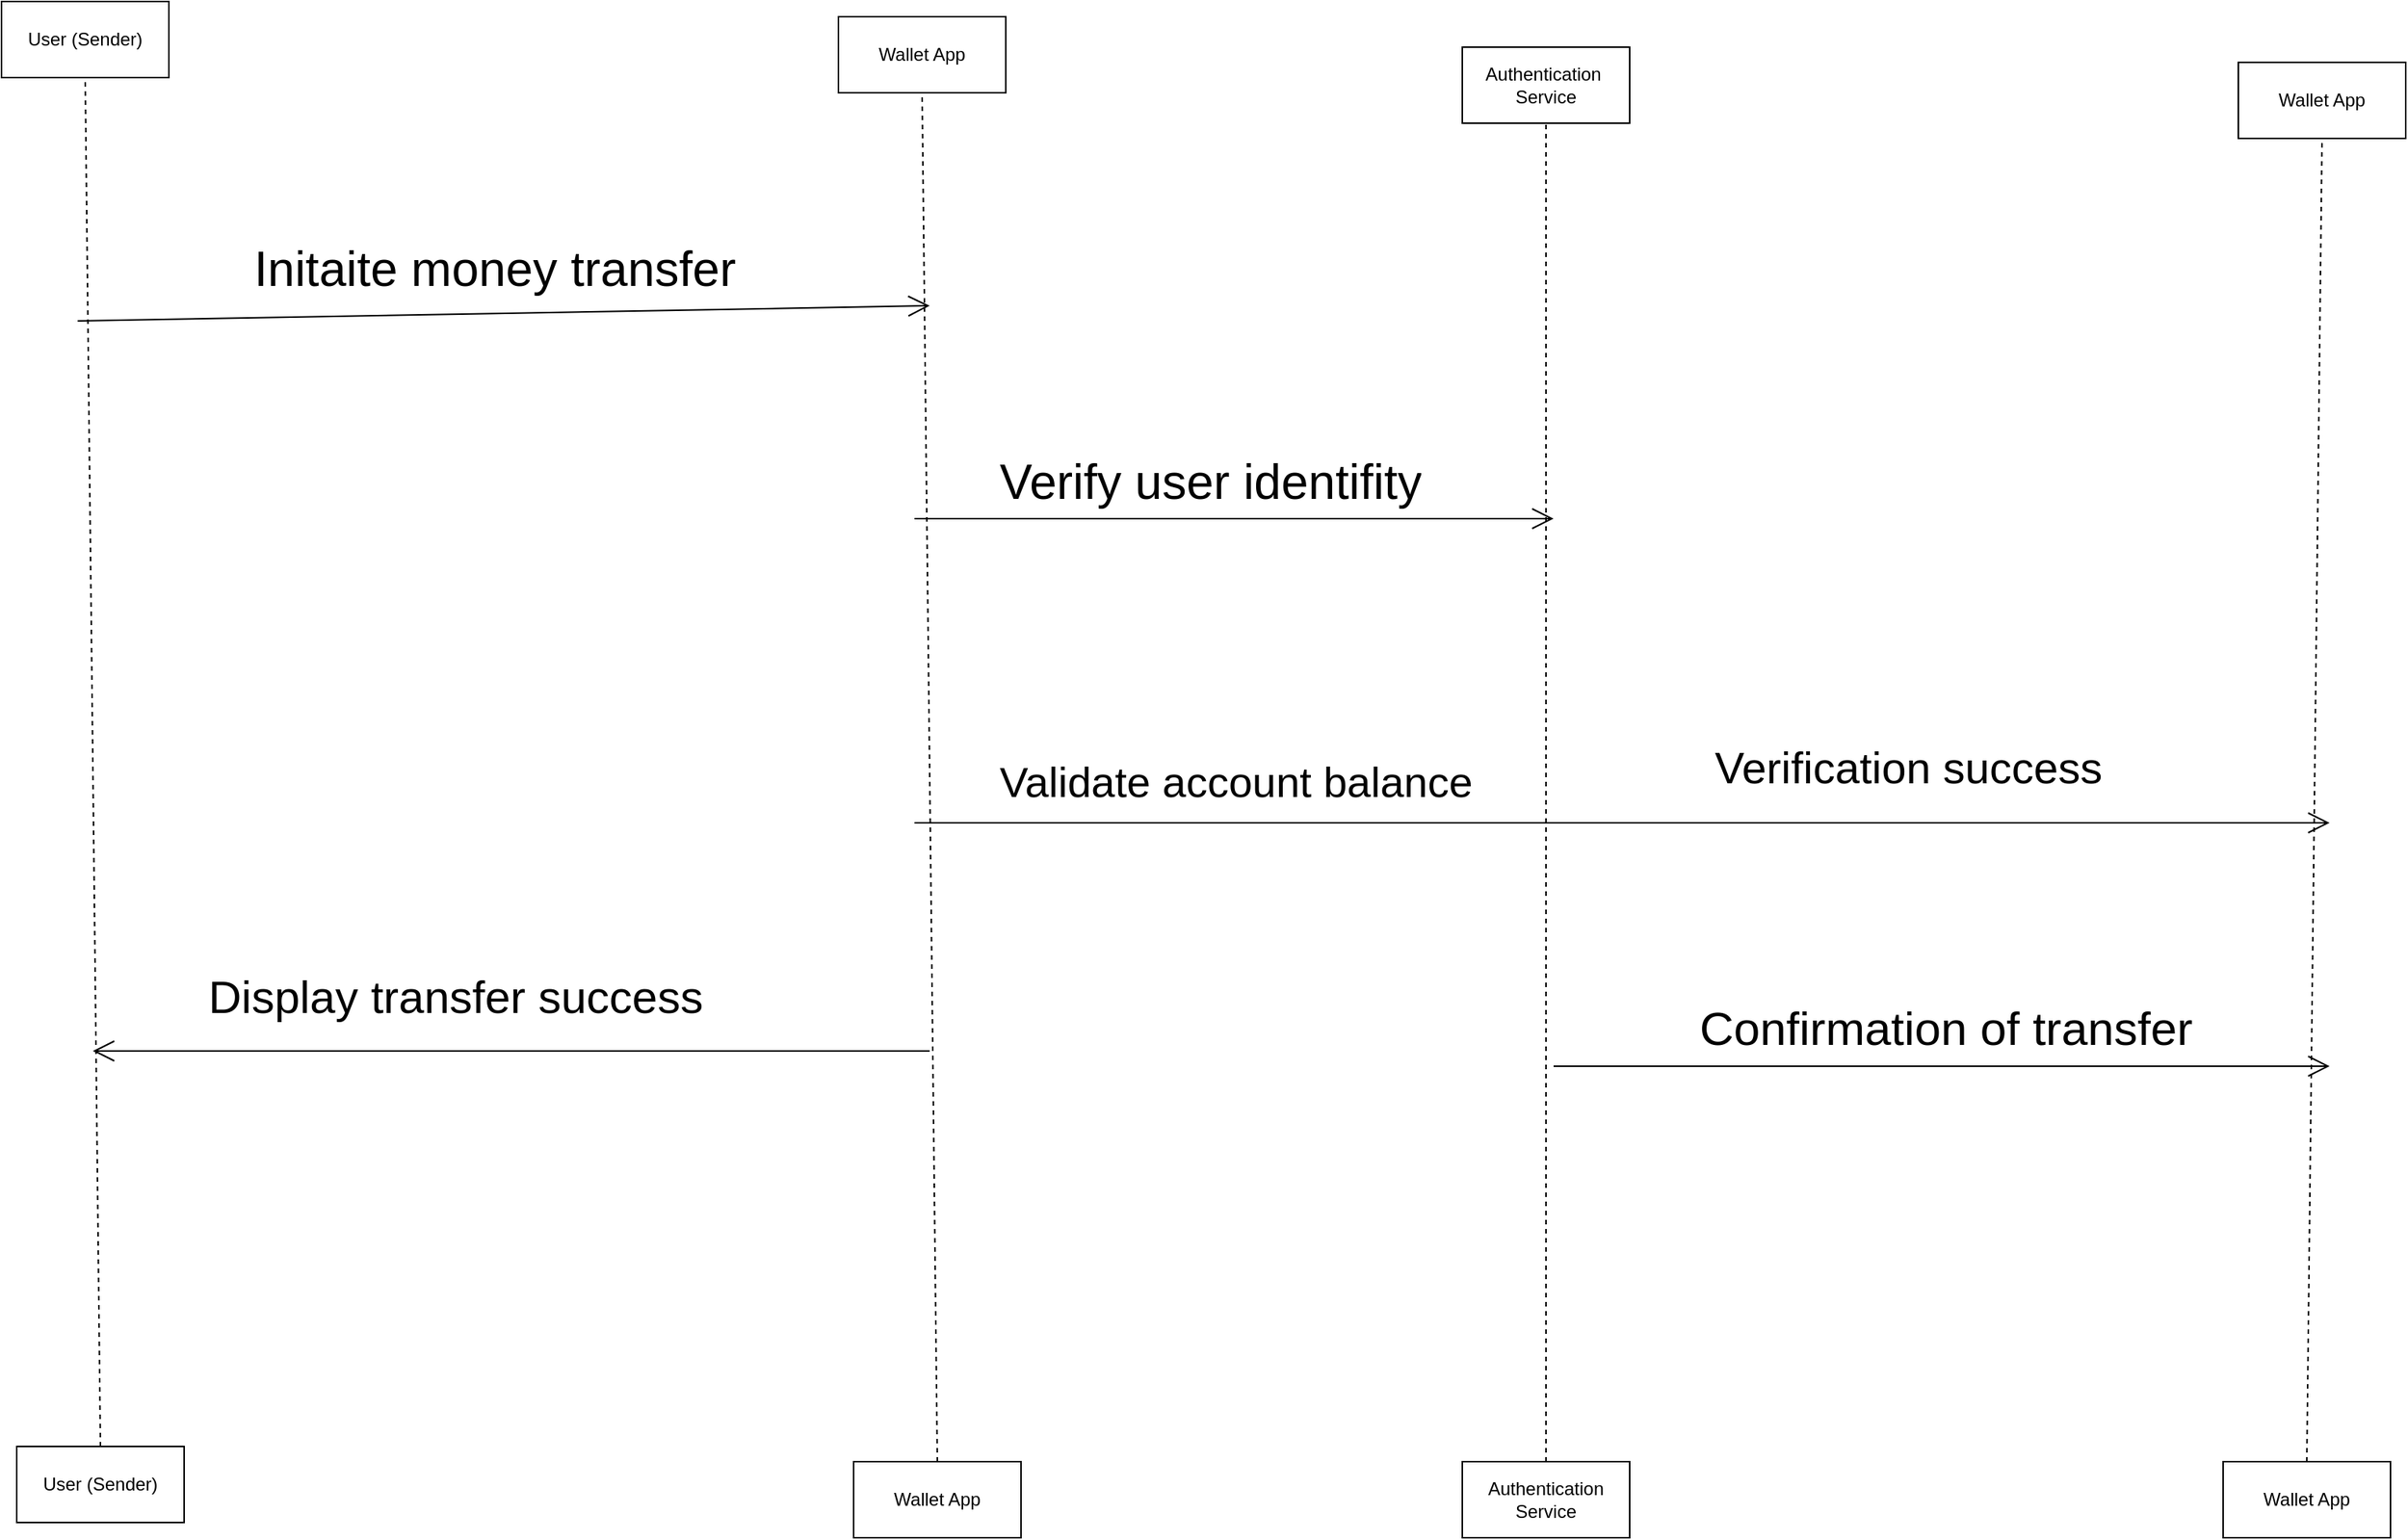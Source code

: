 <mxfile version="24.7.17">
  <diagram name="Page-1" id="IzBPsuSozjD2OfF7bMWB">
    <mxGraphModel dx="1120" dy="2008" grid="1" gridSize="10" guides="1" tooltips="1" connect="1" arrows="1" fold="1" page="1" pageScale="1" pageWidth="1654" pageHeight="1169" math="0" shadow="0">
      <root>
        <mxCell id="0" />
        <mxCell id="1" parent="0" />
        <mxCell id="NJarzTB5q4azEHUb1g-c-1" value="User (Sender)" style="html=1;whiteSpace=wrap;" vertex="1" parent="1">
          <mxGeometry x="20" y="30" width="110" height="50" as="geometry" />
        </mxCell>
        <mxCell id="NJarzTB5q4azEHUb1g-c-2" value="" style="endArrow=none;dashed=1;html=1;rounded=0;entryX=0.5;entryY=1;entryDx=0;entryDy=0;exitX=0.5;exitY=0;exitDx=0;exitDy=0;" edge="1" parent="1" source="NJarzTB5q4azEHUb1g-c-3" target="NJarzTB5q4azEHUb1g-c-1">
          <mxGeometry width="50" height="50" relative="1" as="geometry">
            <mxPoint x="100" y="230" as="sourcePoint" />
            <mxPoint x="80" y="90" as="targetPoint" />
          </mxGeometry>
        </mxCell>
        <mxCell id="NJarzTB5q4azEHUb1g-c-3" value="User (Sender)" style="html=1;whiteSpace=wrap;" vertex="1" parent="1">
          <mxGeometry x="30" y="980" width="110" height="50" as="geometry" />
        </mxCell>
        <mxCell id="NJarzTB5q4azEHUb1g-c-4" value="Wallet App" style="html=1;whiteSpace=wrap;" vertex="1" parent="1">
          <mxGeometry x="570" y="40" width="110" height="50" as="geometry" />
        </mxCell>
        <mxCell id="NJarzTB5q4azEHUb1g-c-5" value="Wallet App" style="html=1;whiteSpace=wrap;" vertex="1" parent="1">
          <mxGeometry x="580" y="990" width="110" height="50" as="geometry" />
        </mxCell>
        <mxCell id="NJarzTB5q4azEHUb1g-c-6" value="" style="endArrow=none;dashed=1;html=1;rounded=0;entryX=0.5;entryY=1;entryDx=0;entryDy=0;exitX=0.5;exitY=0;exitDx=0;exitDy=0;" edge="1" parent="1" source="NJarzTB5q4azEHUb1g-c-5" target="NJarzTB5q4azEHUb1g-c-4">
          <mxGeometry width="50" height="50" relative="1" as="geometry">
            <mxPoint x="150" y="220" as="sourcePoint" />
            <mxPoint x="200" y="170" as="targetPoint" />
          </mxGeometry>
        </mxCell>
        <mxCell id="NJarzTB5q4azEHUb1g-c-8" value="Authentication&amp;nbsp;&lt;br&gt;Service" style="html=1;whiteSpace=wrap;" vertex="1" parent="1">
          <mxGeometry x="980" y="60" width="110" height="50" as="geometry" />
        </mxCell>
        <mxCell id="NJarzTB5q4azEHUb1g-c-9" value="Wallet App" style="html=1;whiteSpace=wrap;" vertex="1" parent="1">
          <mxGeometry x="1490" y="70" width="110" height="50" as="geometry" />
        </mxCell>
        <mxCell id="NJarzTB5q4azEHUb1g-c-10" value="Wallet App" style="html=1;whiteSpace=wrap;" vertex="1" parent="1">
          <mxGeometry x="1480" y="990" width="110" height="50" as="geometry" />
        </mxCell>
        <mxCell id="NJarzTB5q4azEHUb1g-c-11" value="Authentication&lt;br&gt;Service" style="html=1;whiteSpace=wrap;" vertex="1" parent="1">
          <mxGeometry x="980" y="990" width="110" height="50" as="geometry" />
        </mxCell>
        <mxCell id="NJarzTB5q4azEHUb1g-c-12" value="" style="endArrow=none;dashed=1;html=1;rounded=0;entryX=0.5;entryY=1;entryDx=0;entryDy=0;exitX=0.5;exitY=0;exitDx=0;exitDy=0;" edge="1" parent="1" source="NJarzTB5q4azEHUb1g-c-11" target="NJarzTB5q4azEHUb1g-c-8">
          <mxGeometry width="50" height="50" relative="1" as="geometry">
            <mxPoint x="500" y="360" as="sourcePoint" />
            <mxPoint x="550" y="310" as="targetPoint" />
          </mxGeometry>
        </mxCell>
        <mxCell id="NJarzTB5q4azEHUb1g-c-13" value="" style="endArrow=none;dashed=1;html=1;rounded=0;entryX=0.5;entryY=1;entryDx=0;entryDy=0;exitX=0.5;exitY=0;exitDx=0;exitDy=0;" edge="1" parent="1" source="NJarzTB5q4azEHUb1g-c-10" target="NJarzTB5q4azEHUb1g-c-9">
          <mxGeometry width="50" height="50" relative="1" as="geometry">
            <mxPoint x="1390" y="360" as="sourcePoint" />
            <mxPoint x="1440" y="310" as="targetPoint" />
          </mxGeometry>
        </mxCell>
        <mxCell id="NJarzTB5q4azEHUb1g-c-14" value="" style="endArrow=open;endFill=1;endSize=12;html=1;rounded=0;" edge="1" parent="1">
          <mxGeometry width="160" relative="1" as="geometry">
            <mxPoint x="70" y="240" as="sourcePoint" />
            <mxPoint x="630" y="230" as="targetPoint" />
          </mxGeometry>
        </mxCell>
        <mxCell id="NJarzTB5q4azEHUb1g-c-15" value="&lt;font style=&quot;font-size: 32px;&quot;&gt;Initaite money transfer&lt;/font&gt;" style="text;strokeColor=none;fillColor=none;align=left;verticalAlign=top;spacingLeft=4;spacingRight=4;overflow=hidden;rotatable=0;points=[[0,0.5],[1,0.5]];portConstraint=eastwest;whiteSpace=wrap;html=1;" vertex="1" parent="1">
          <mxGeometry x="180" y="180" width="380" height="56" as="geometry" />
        </mxCell>
        <mxCell id="NJarzTB5q4azEHUb1g-c-16" value="" style="endArrow=open;endFill=1;endSize=12;html=1;rounded=0;" edge="1" parent="1">
          <mxGeometry width="160" relative="1" as="geometry">
            <mxPoint x="630" y="720" as="sourcePoint" />
            <mxPoint x="80" y="720" as="targetPoint" />
          </mxGeometry>
        </mxCell>
        <mxCell id="NJarzTB5q4azEHUb1g-c-17" value="&lt;font style=&quot;font-size: 30px;&quot;&gt;Display transfer success&lt;/font&gt;" style="text;strokeColor=none;fillColor=none;align=left;verticalAlign=top;spacingLeft=4;spacingRight=4;overflow=hidden;rotatable=0;points=[[0,0.5],[1,0.5]];portConstraint=eastwest;whiteSpace=wrap;html=1;" vertex="1" parent="1">
          <mxGeometry x="150" y="660" width="370" height="66" as="geometry" />
        </mxCell>
        <mxCell id="NJarzTB5q4azEHUb1g-c-18" value="" style="endArrow=open;endFill=1;endSize=12;html=1;rounded=0;" edge="1" parent="1">
          <mxGeometry width="160" relative="1" as="geometry">
            <mxPoint x="620" y="370" as="sourcePoint" />
            <mxPoint x="1040" y="370" as="targetPoint" />
          </mxGeometry>
        </mxCell>
        <mxCell id="NJarzTB5q4azEHUb1g-c-19" value="&lt;font style=&quot;font-size: 32px;&quot;&gt;Verify user identifity&lt;/font&gt;" style="text;strokeColor=none;fillColor=none;align=left;verticalAlign=top;spacingLeft=4;spacingRight=4;overflow=hidden;rotatable=0;points=[[0,0.5],[1,0.5]];portConstraint=eastwest;whiteSpace=wrap;html=1;" vertex="1" parent="1">
          <mxGeometry x="670" y="320" width="360" height="66" as="geometry" />
        </mxCell>
        <mxCell id="NJarzTB5q4azEHUb1g-c-21" value="" style="endArrow=open;endFill=1;endSize=12;html=1;rounded=0;" edge="1" parent="1">
          <mxGeometry width="160" relative="1" as="geometry">
            <mxPoint x="620" y="570" as="sourcePoint" />
            <mxPoint x="1550" y="570" as="targetPoint" />
          </mxGeometry>
        </mxCell>
        <mxCell id="NJarzTB5q4azEHUb1g-c-22" value="&lt;font style=&quot;font-size: 29px;&quot;&gt;Verification success&lt;/font&gt;" style="text;strokeColor=none;fillColor=none;align=left;verticalAlign=top;spacingLeft=4;spacingRight=4;overflow=hidden;rotatable=0;points=[[0,0.5],[1,0.5]];portConstraint=eastwest;whiteSpace=wrap;html=1;" vertex="1" parent="1">
          <mxGeometry x="1140" y="510" width="340" height="66" as="geometry" />
        </mxCell>
        <mxCell id="NJarzTB5q4azEHUb1g-c-23" value="" style="endArrow=open;endFill=1;endSize=12;html=1;rounded=0;" edge="1" parent="1">
          <mxGeometry width="160" relative="1" as="geometry">
            <mxPoint x="1040" y="730" as="sourcePoint" />
            <mxPoint x="1550" y="730" as="targetPoint" />
          </mxGeometry>
        </mxCell>
        <mxCell id="NJarzTB5q4azEHUb1g-c-24" value="&lt;font style=&quot;font-size: 31px;&quot;&gt;Confirmation of transfer&lt;/font&gt;" style="text;strokeColor=none;fillColor=none;align=left;verticalAlign=top;spacingLeft=4;spacingRight=4;overflow=hidden;rotatable=0;points=[[0,0.5],[1,0.5]];portConstraint=eastwest;whiteSpace=wrap;html=1;" vertex="1" parent="1">
          <mxGeometry x="1130" y="680" width="400" height="66" as="geometry" />
        </mxCell>
        <mxCell id="NJarzTB5q4azEHUb1g-c-25" value="&lt;font style=&quot;font-size: 28px;&quot;&gt;Validate account balance&amp;nbsp;&lt;/font&gt;" style="text;strokeColor=none;fillColor=none;align=left;verticalAlign=top;spacingLeft=4;spacingRight=4;overflow=hidden;rotatable=0;points=[[0,0.5],[1,0.5]];portConstraint=eastwest;whiteSpace=wrap;html=1;" vertex="1" parent="1">
          <mxGeometry x="670" y="520" width="380" height="80" as="geometry" />
        </mxCell>
      </root>
    </mxGraphModel>
  </diagram>
</mxfile>
